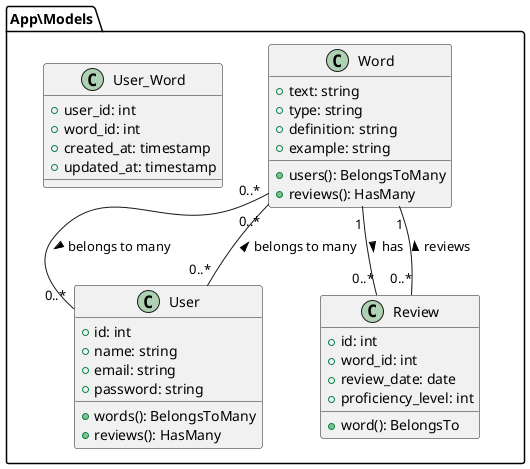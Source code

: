 @startuml
!define RECTANGLE class
!define ENTITY class

package "App\Models" {
    RECTANGLE Word {
        +text: string
        +type: string
        +definition: string
        +example: string
        +users(): BelongsToMany
        +reviews(): HasMany
    }

    RECTANGLE User {
        +id: int
        +name: string
        +email: string
        +password: string
        +words(): BelongsToMany
        +reviews(): HasMany
    }

    RECTANGLE Review {
        +id: int
        +word_id: int
        +review_date: date
        +proficiency_level: int
        +word(): BelongsTo
    }

    RECTANGLE User_Word {
        +user_id: int
        +word_id: int
        +created_at: timestamp
        +updated_at: timestamp
    }
}

' Relationships
Word "1" -- "0..*" Review : has >
Word "0..*" -- "0..*" User : belongs to many >
User "0..*" -- "0..*" Word : belongs to many >
Review "0..*" -- "1" Word : reviews >
@enduml
